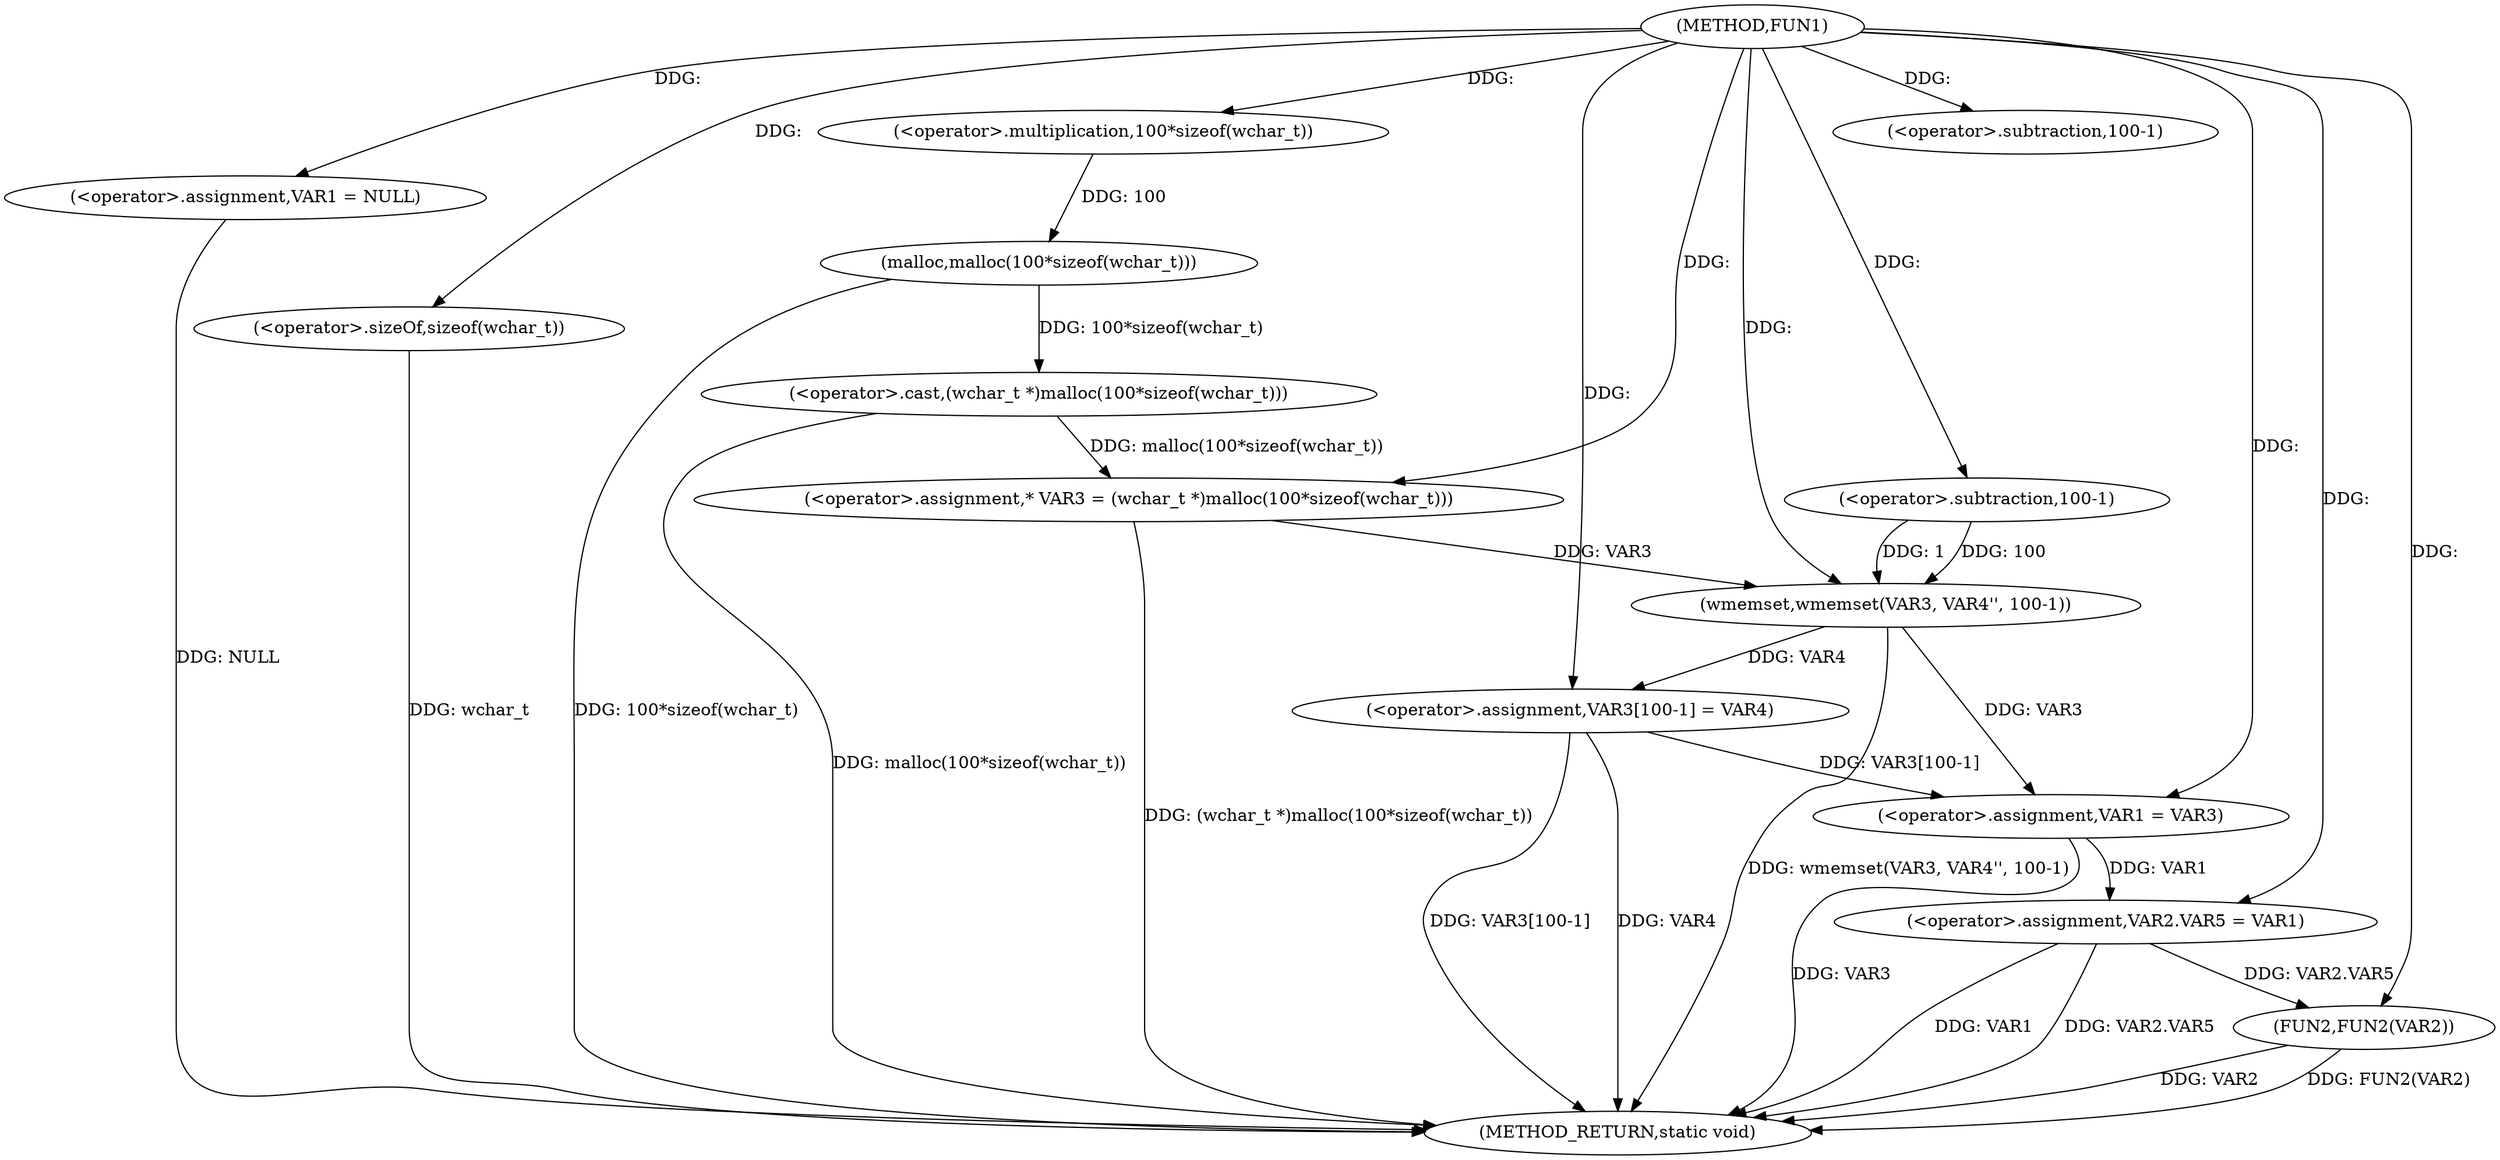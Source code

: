 digraph FUN1 {  
"1000100" [label = "(METHOD,FUN1)" ]
"1000141" [label = "(METHOD_RETURN,static void)" ]
"1000104" [label = "(<operator>.assignment,VAR1 = NULL)" ]
"1000109" [label = "(<operator>.assignment,* VAR3 = (wchar_t *)malloc(100*sizeof(wchar_t)))" ]
"1000111" [label = "(<operator>.cast,(wchar_t *)malloc(100*sizeof(wchar_t)))" ]
"1000113" [label = "(malloc,malloc(100*sizeof(wchar_t)))" ]
"1000114" [label = "(<operator>.multiplication,100*sizeof(wchar_t))" ]
"1000116" [label = "(<operator>.sizeOf,sizeof(wchar_t))" ]
"1000118" [label = "(wmemset,wmemset(VAR3, VAR4'', 100-1))" ]
"1000121" [label = "(<operator>.subtraction,100-1)" ]
"1000124" [label = "(<operator>.assignment,VAR3[100-1] = VAR4)" ]
"1000127" [label = "(<operator>.subtraction,100-1)" ]
"1000131" [label = "(<operator>.assignment,VAR1 = VAR3)" ]
"1000134" [label = "(<operator>.assignment,VAR2.VAR5 = VAR1)" ]
"1000139" [label = "(FUN2,FUN2(VAR2))" ]
  "1000116" -> "1000141"  [ label = "DDG: wchar_t"] 
  "1000124" -> "1000141"  [ label = "DDG: VAR4"] 
  "1000124" -> "1000141"  [ label = "DDG: VAR3[100-1]"] 
  "1000113" -> "1000141"  [ label = "DDG: 100*sizeof(wchar_t)"] 
  "1000139" -> "1000141"  [ label = "DDG: FUN2(VAR2)"] 
  "1000139" -> "1000141"  [ label = "DDG: VAR2"] 
  "1000118" -> "1000141"  [ label = "DDG: wmemset(VAR3, VAR4'', 100-1)"] 
  "1000131" -> "1000141"  [ label = "DDG: VAR3"] 
  "1000134" -> "1000141"  [ label = "DDG: VAR1"] 
  "1000134" -> "1000141"  [ label = "DDG: VAR2.VAR5"] 
  "1000111" -> "1000141"  [ label = "DDG: malloc(100*sizeof(wchar_t))"] 
  "1000109" -> "1000141"  [ label = "DDG: (wchar_t *)malloc(100*sizeof(wchar_t))"] 
  "1000104" -> "1000141"  [ label = "DDG: NULL"] 
  "1000100" -> "1000104"  [ label = "DDG: "] 
  "1000111" -> "1000109"  [ label = "DDG: malloc(100*sizeof(wchar_t))"] 
  "1000100" -> "1000109"  [ label = "DDG: "] 
  "1000113" -> "1000111"  [ label = "DDG: 100*sizeof(wchar_t)"] 
  "1000114" -> "1000113"  [ label = "DDG: 100"] 
  "1000100" -> "1000114"  [ label = "DDG: "] 
  "1000100" -> "1000116"  [ label = "DDG: "] 
  "1000109" -> "1000118"  [ label = "DDG: VAR3"] 
  "1000100" -> "1000118"  [ label = "DDG: "] 
  "1000121" -> "1000118"  [ label = "DDG: 100"] 
  "1000121" -> "1000118"  [ label = "DDG: 1"] 
  "1000100" -> "1000121"  [ label = "DDG: "] 
  "1000118" -> "1000124"  [ label = "DDG: VAR4"] 
  "1000100" -> "1000124"  [ label = "DDG: "] 
  "1000100" -> "1000127"  [ label = "DDG: "] 
  "1000124" -> "1000131"  [ label = "DDG: VAR3[100-1]"] 
  "1000118" -> "1000131"  [ label = "DDG: VAR3"] 
  "1000100" -> "1000131"  [ label = "DDG: "] 
  "1000131" -> "1000134"  [ label = "DDG: VAR1"] 
  "1000100" -> "1000134"  [ label = "DDG: "] 
  "1000134" -> "1000139"  [ label = "DDG: VAR2.VAR5"] 
  "1000100" -> "1000139"  [ label = "DDG: "] 
}
